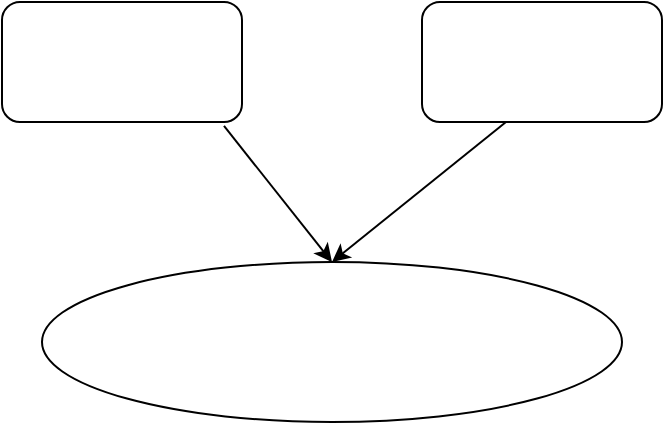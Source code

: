 <mxfile version="17.5.1" type="github">
  <diagram id="50uQwU5atgGsayvMiMb5" name="Page-1">
    <mxGraphModel dx="1298" dy="669" grid="1" gridSize="10" guides="1" tooltips="1" connect="1" arrows="1" fold="1" page="1" pageScale="1" pageWidth="827" pageHeight="1169" math="0" shadow="0">
      <root>
        <mxCell id="0" />
        <mxCell id="1" parent="0" />
        <mxCell id="S8RFYkbRKc3OOUiS3W6u-1" value="" style="ellipse;whiteSpace=wrap;html=1;" vertex="1" parent="1">
          <mxGeometry x="250" y="280" width="290" height="80" as="geometry" />
        </mxCell>
        <mxCell id="S8RFYkbRKc3OOUiS3W6u-2" value="" style="rounded=1;whiteSpace=wrap;html=1;" vertex="1" parent="1">
          <mxGeometry x="440" y="150" width="120" height="60" as="geometry" />
        </mxCell>
        <mxCell id="S8RFYkbRKc3OOUiS3W6u-3" value="" style="rounded=1;whiteSpace=wrap;html=1;" vertex="1" parent="1">
          <mxGeometry x="230" y="150" width="120" height="60" as="geometry" />
        </mxCell>
        <mxCell id="S8RFYkbRKc3OOUiS3W6u-4" value="" style="endArrow=classic;html=1;rounded=0;exitX=0.925;exitY=1.033;exitDx=0;exitDy=0;exitPerimeter=0;entryX=0.5;entryY=0;entryDx=0;entryDy=0;" edge="1" parent="1" source="S8RFYkbRKc3OOUiS3W6u-3" target="S8RFYkbRKc3OOUiS3W6u-1">
          <mxGeometry width="50" height="50" relative="1" as="geometry">
            <mxPoint x="390" y="320" as="sourcePoint" />
            <mxPoint x="440" y="270" as="targetPoint" />
          </mxGeometry>
        </mxCell>
        <mxCell id="S8RFYkbRKc3OOUiS3W6u-5" value="" style="endArrow=classic;html=1;rounded=0;entryX=0.5;entryY=0;entryDx=0;entryDy=0;exitX=0.35;exitY=1;exitDx=0;exitDy=0;exitPerimeter=0;" edge="1" parent="1" source="S8RFYkbRKc3OOUiS3W6u-2" target="S8RFYkbRKc3OOUiS3W6u-1">
          <mxGeometry width="50" height="50" relative="1" as="geometry">
            <mxPoint x="470" y="240" as="sourcePoint" />
            <mxPoint x="440" y="270" as="targetPoint" />
          </mxGeometry>
        </mxCell>
      </root>
    </mxGraphModel>
  </diagram>
</mxfile>
